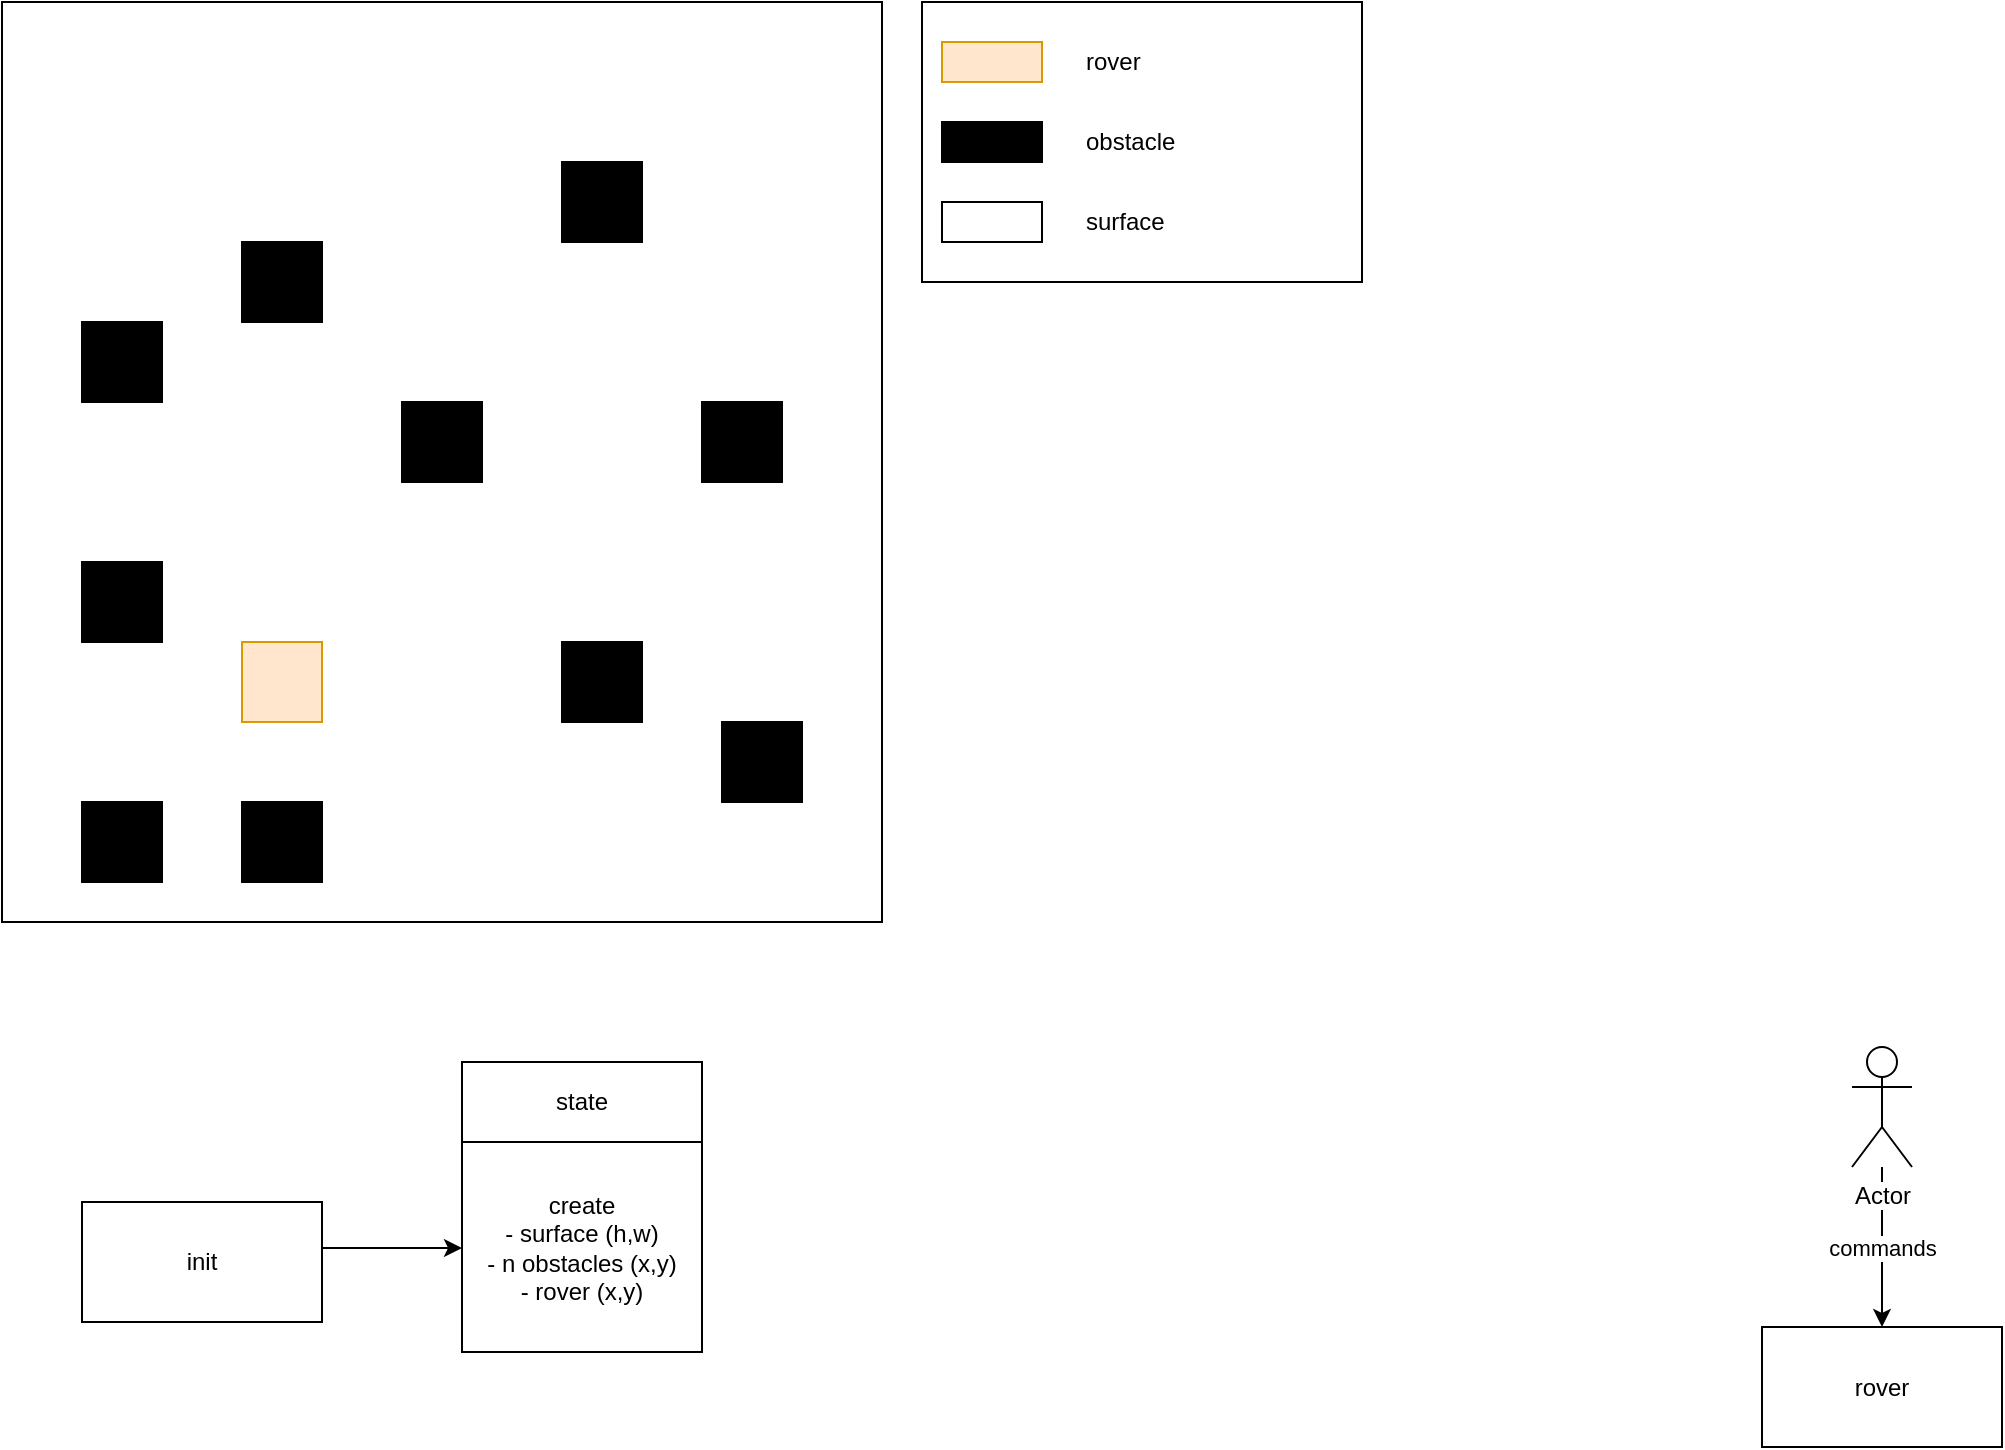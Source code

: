 <mxfile version="12.6.5" type="device"><diagram id="uQohVDwJ-B1j7WcvPpKH" name="Page-1"><mxGraphModel dx="1329" dy="848" grid="1" gridSize="10" guides="1" tooltips="1" connect="1" arrows="1" fold="1" page="1" pageScale="1" pageWidth="1100" pageHeight="850" math="0" shadow="0"><root><mxCell id="0"/><mxCell id="1" parent="0"/><mxCell id="jF7DXu_Rj_fxN0sVazWM-1" value="" style="rounded=0;whiteSpace=wrap;html=1;fillColor=none;" vertex="1" parent="1"><mxGeometry x="40" y="40" width="440" height="460" as="geometry"/></mxCell><mxCell id="jF7DXu_Rj_fxN0sVazWM-2" value="" style="rounded=0;whiteSpace=wrap;html=1;fillColor=#ffe6cc;strokeColor=#d79b00;" vertex="1" parent="1"><mxGeometry x="160" y="360" width="40" height="40" as="geometry"/></mxCell><mxCell id="jF7DXu_Rj_fxN0sVazWM-3" value="" style="rounded=0;whiteSpace=wrap;html=1;fillColor=#000000;" vertex="1" parent="1"><mxGeometry x="320" y="120" width="40" height="40" as="geometry"/></mxCell><mxCell id="jF7DXu_Rj_fxN0sVazWM-4" value="" style="rounded=0;whiteSpace=wrap;html=1;fillColor=#000000;" vertex="1" parent="1"><mxGeometry x="160" y="160" width="40" height="40" as="geometry"/></mxCell><mxCell id="jF7DXu_Rj_fxN0sVazWM-5" value="" style="rounded=0;whiteSpace=wrap;html=1;fillColor=#000000;" vertex="1" parent="1"><mxGeometry x="80" y="200" width="40" height="40" as="geometry"/></mxCell><mxCell id="jF7DXu_Rj_fxN0sVazWM-6" value="" style="rounded=0;whiteSpace=wrap;html=1;fillColor=#000000;" vertex="1" parent="1"><mxGeometry x="80" y="320" width="40" height="40" as="geometry"/></mxCell><mxCell id="jF7DXu_Rj_fxN0sVazWM-7" value="" style="rounded=0;whiteSpace=wrap;html=1;fillColor=#000000;" vertex="1" parent="1"><mxGeometry x="390" y="240" width="40" height="40" as="geometry"/></mxCell><mxCell id="jF7DXu_Rj_fxN0sVazWM-8" value="" style="rounded=0;whiteSpace=wrap;html=1;fillColor=#000000;" vertex="1" parent="1"><mxGeometry x="240" y="240" width="40" height="40" as="geometry"/></mxCell><mxCell id="jF7DXu_Rj_fxN0sVazWM-9" value="" style="rounded=0;whiteSpace=wrap;html=1;fillColor=#000000;" vertex="1" parent="1"><mxGeometry x="320" y="360" width="40" height="40" as="geometry"/></mxCell><mxCell id="jF7DXu_Rj_fxN0sVazWM-10" value="" style="rounded=0;whiteSpace=wrap;html=1;fillColor=#000000;" vertex="1" parent="1"><mxGeometry x="80" y="440" width="40" height="40" as="geometry"/></mxCell><mxCell id="jF7DXu_Rj_fxN0sVazWM-11" value="" style="rounded=0;whiteSpace=wrap;html=1;fillColor=#000000;" vertex="1" parent="1"><mxGeometry x="160" y="440" width="40" height="40" as="geometry"/></mxCell><mxCell id="jF7DXu_Rj_fxN0sVazWM-12" value="" style="rounded=0;whiteSpace=wrap;html=1;fillColor=#000000;" vertex="1" parent="1"><mxGeometry x="400" y="400" width="40" height="40" as="geometry"/></mxCell><mxCell id="jF7DXu_Rj_fxN0sVazWM-13" value="" style="rounded=0;whiteSpace=wrap;html=1;fillColor=none;" vertex="1" parent="1"><mxGeometry x="500" y="40" width="220" height="140" as="geometry"/></mxCell><mxCell id="jF7DXu_Rj_fxN0sVazWM-14" value="" style="rounded=0;whiteSpace=wrap;html=1;fillColor=#ffe6cc;strokeColor=#d79b00;" vertex="1" parent="1"><mxGeometry x="510" y="60" width="50" height="20" as="geometry"/></mxCell><mxCell id="jF7DXu_Rj_fxN0sVazWM-15" value="rover" style="text;html=1;strokeColor=none;fillColor=none;align=left;verticalAlign=middle;whiteSpace=wrap;rounded=0;" vertex="1" parent="1"><mxGeometry x="580" y="60" width="120" height="20" as="geometry"/></mxCell><mxCell id="jF7DXu_Rj_fxN0sVazWM-17" value="" style="rounded=0;whiteSpace=wrap;html=1;fillColor=#000000;strokeColor=#000000;" vertex="1" parent="1"><mxGeometry x="510" y="100" width="50" height="20" as="geometry"/></mxCell><mxCell id="jF7DXu_Rj_fxN0sVazWM-18" value="obstacle" style="text;html=1;strokeColor=none;fillColor=none;align=left;verticalAlign=middle;whiteSpace=wrap;rounded=0;" vertex="1" parent="1"><mxGeometry x="580" y="100" width="120" height="20" as="geometry"/></mxCell><mxCell id="jF7DXu_Rj_fxN0sVazWM-19" value="" style="rounded=0;whiteSpace=wrap;html=1;fillColor=none;strokeColor=#000000;" vertex="1" parent="1"><mxGeometry x="510" y="140" width="50" height="20" as="geometry"/></mxCell><mxCell id="jF7DXu_Rj_fxN0sVazWM-20" value="surface" style="text;html=1;strokeColor=none;fillColor=none;align=left;verticalAlign=middle;whiteSpace=wrap;rounded=0;" vertex="1" parent="1"><mxGeometry x="580" y="140" width="120" height="20" as="geometry"/></mxCell><mxCell id="jF7DXu_Rj_fxN0sVazWM-23" value="" style="edgeStyle=orthogonalEdgeStyle;rounded=0;orthogonalLoop=1;jettySize=auto;html=1;" edge="1" parent="1" source="jF7DXu_Rj_fxN0sVazWM-21" target="jF7DXu_Rj_fxN0sVazWM-22"><mxGeometry relative="1" as="geometry"><Array as="points"><mxPoint x="220" y="663"/><mxPoint x="220" y="663"/></Array></mxGeometry></mxCell><mxCell id="jF7DXu_Rj_fxN0sVazWM-21" value="init" style="rounded=0;whiteSpace=wrap;html=1;strokeColor=#000000;fillColor=none;align=center;" vertex="1" parent="1"><mxGeometry x="80" y="640" width="120" height="60" as="geometry"/></mxCell><mxCell id="jF7DXu_Rj_fxN0sVazWM-22" value="create&lt;br&gt;- surface (h,w)&lt;br&gt;- n obstacles (x,y)&lt;br&gt;- rover (x,y)" style="rounded=0;whiteSpace=wrap;html=1;strokeColor=#000000;fillColor=none;align=center;" vertex="1" parent="1"><mxGeometry x="270" y="610" width="120" height="105" as="geometry"/></mxCell><mxCell id="jF7DXu_Rj_fxN0sVazWM-24" value="state" style="rounded=0;whiteSpace=wrap;html=1;strokeColor=#000000;fillColor=none;align=center;" vertex="1" parent="1"><mxGeometry x="270" y="570" width="120" height="40" as="geometry"/></mxCell><mxCell id="jF7DXu_Rj_fxN0sVazWM-25" value="rover" style="rounded=0;whiteSpace=wrap;html=1;strokeColor=#000000;fillColor=none;align=center;" vertex="1" parent="1"><mxGeometry x="920" y="702.5" width="120" height="60" as="geometry"/></mxCell><mxCell id="jF7DXu_Rj_fxN0sVazWM-27" value="commands" style="edgeStyle=orthogonalEdgeStyle;rounded=0;orthogonalLoop=1;jettySize=auto;html=1;" edge="1" parent="1" source="jF7DXu_Rj_fxN0sVazWM-26" target="jF7DXu_Rj_fxN0sVazWM-25"><mxGeometry relative="1" as="geometry"/></mxCell><mxCell id="jF7DXu_Rj_fxN0sVazWM-26" value="Actor" style="shape=umlActor;verticalLabelPosition=bottom;labelBackgroundColor=#ffffff;verticalAlign=top;html=1;outlineConnect=0;strokeColor=#000000;fillColor=none;align=center;" vertex="1" parent="1"><mxGeometry x="965" y="562.5" width="30" height="60" as="geometry"/></mxCell></root></mxGraphModel></diagram></mxfile>